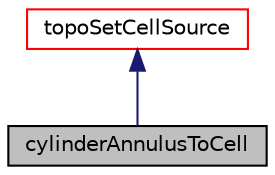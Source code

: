 digraph "cylinderAnnulusToCell"
{
  bgcolor="transparent";
  edge [fontname="Helvetica",fontsize="10",labelfontname="Helvetica",labelfontsize="10"];
  node [fontname="Helvetica",fontsize="10",shape=record];
  Node1 [label="cylinderAnnulusToCell",height=0.2,width=0.4,color="black", fillcolor="grey75", style="filled" fontcolor="black"];
  Node2 -> Node1 [dir="back",color="midnightblue",fontsize="10",style="solid",fontname="Helvetica"];
  Node2 [label="topoSetCellSource",height=0.2,width=0.4,color="red",URL="$classFoam_1_1topoSetCellSource.html",tooltip="Base class of a topoSet source for selecting cells. "];
}
